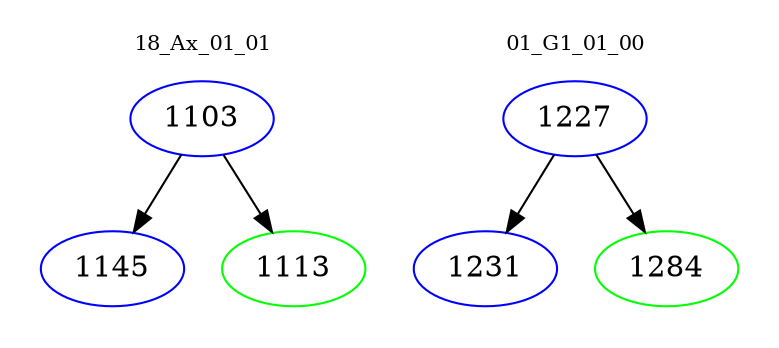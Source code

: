 digraph{
subgraph cluster_0 {
color = white
label = "18_Ax_01_01";
fontsize=10;
T0_1103 [label="1103", color="blue"]
T0_1103 -> T0_1145 [color="black"]
T0_1145 [label="1145", color="blue"]
T0_1103 -> T0_1113 [color="black"]
T0_1113 [label="1113", color="green"]
}
subgraph cluster_1 {
color = white
label = "01_G1_01_00";
fontsize=10;
T1_1227 [label="1227", color="blue"]
T1_1227 -> T1_1231 [color="black"]
T1_1231 [label="1231", color="blue"]
T1_1227 -> T1_1284 [color="black"]
T1_1284 [label="1284", color="green"]
}
}
